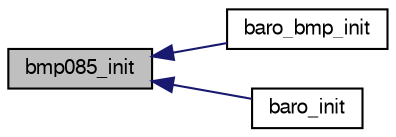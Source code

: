 digraph "bmp085_init"
{
  edge [fontname="FreeSans",fontsize="10",labelfontname="FreeSans",labelfontsize="10"];
  node [fontname="FreeSans",fontsize="10",shape=record];
  rankdir="LR";
  Node1 [label="bmp085_init",height=0.2,width=0.4,color="black", fillcolor="grey75", style="filled", fontcolor="black"];
  Node1 -> Node2 [dir="back",color="midnightblue",fontsize="10",style="solid",fontname="FreeSans"];
  Node2 [label="baro_bmp_init",height=0.2,width=0.4,color="black", fillcolor="white", style="filled",URL="$baro__bmp_8h.html#ac61db1c8d70ce52b2e2192350c1a4cba"];
  Node1 -> Node3 [dir="back",color="midnightblue",fontsize="10",style="solid",fontname="FreeSans"];
  Node3 [label="baro_init",height=0.2,width=0.4,color="black", fillcolor="white", style="filled",URL="$hbmini_2baro__board_8c.html#a9b25546908842f1d38fc56e438d46e21"];
}
